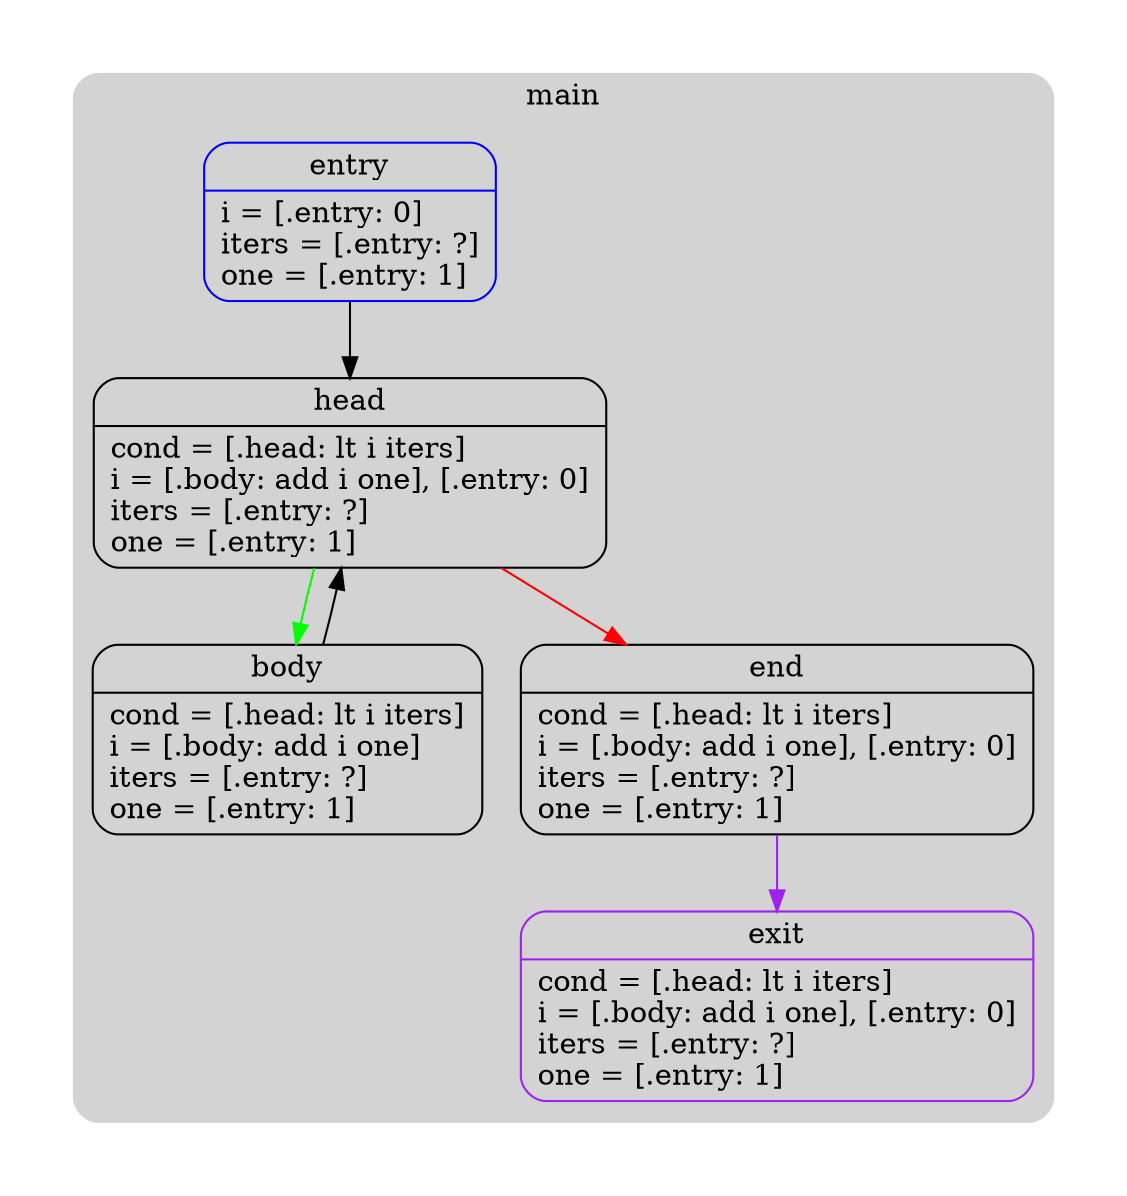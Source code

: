 digraph G {
  compound=true
  subgraph cluster_ {
    peripheries=0
    subgraph cluster_0_wrapper {
      peripheries=0
      margin=15
      subgraph cluster_0 {
        label="main"
        color=darkgray
        style=rounded
        bgcolor=lightgray
        margin=10
        cluster_0_0[label="{entry|i = [.entry: 0]\liters = [.entry: ?]\lone = [.entry: 1]\l}",shape=Mrecord,color=blue]
        cluster_0_1[label="{head|cond = [.head: lt i iters]\li = [.body: add i one], [.entry: 0]\liters = [.entry: ?]\lone = [.entry: 1]\l}",shape=Mrecord,color=black]
        cluster_0_2[label="{body|cond = [.head: lt i iters]\li = [.body: add i one]\liters = [.entry: ?]\lone = [.entry: 1]\l}",shape=Mrecord,color=black]
        cluster_0_3[label="{end|cond = [.head: lt i iters]\li = [.body: add i one], [.entry: 0]\liters = [.entry: ?]\lone = [.entry: 1]\l}",shape=Mrecord,color=black]
        cluster_0_exit[label="{exit|cond = [.head: lt i iters]\li = [.body: add i one], [.entry: 0]\liters = [.entry: ?]\lone = [.entry: 1]\l}",shape=Mrecord,color=purple]
        cluster_0_0 -> cluster_0_1
        cluster_0_1 -> cluster_0_2 [color=green]
        cluster_0_1 -> cluster_0_3 [color=red]
        cluster_0_2 -> cluster_0_1
        cluster_0_3 -> cluster_0_exit [color=purple]
      }
    }
  }
}
